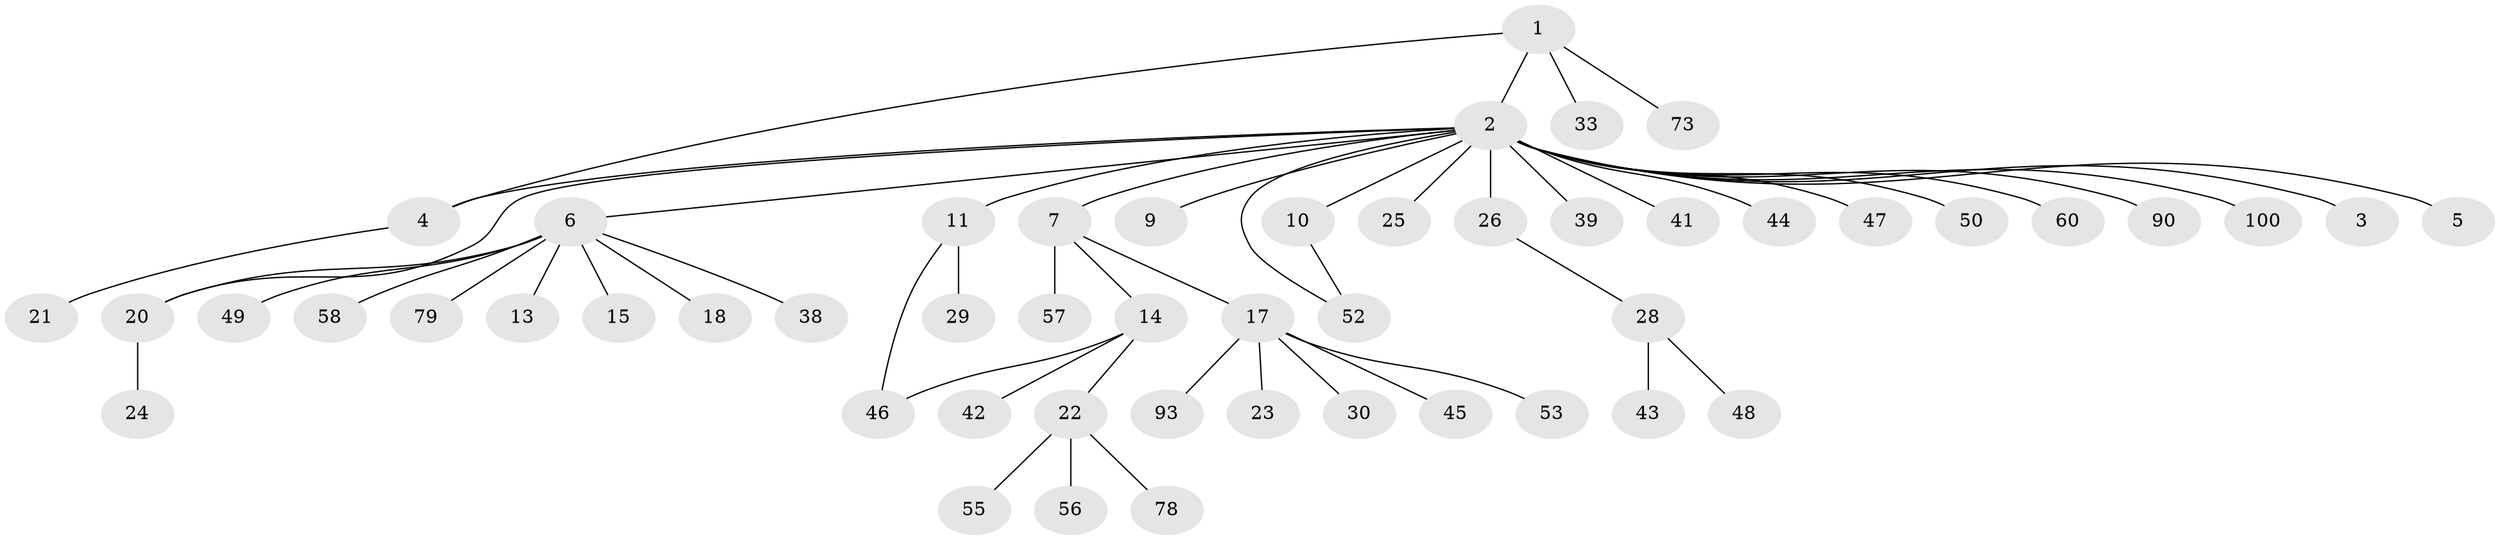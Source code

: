 // original degree distribution, {4: 0.07766990291262135, 21: 0.009708737864077669, 1: 0.6213592233009708, 3: 0.04854368932038835, 8: 0.009708737864077669, 12: 0.009708737864077669, 2: 0.18446601941747573, 5: 0.019417475728155338, 6: 0.019417475728155338}
// Generated by graph-tools (version 1.1) at 2025/14/03/09/25 04:14:27]
// undirected, 51 vertices, 54 edges
graph export_dot {
graph [start="1"]
  node [color=gray90,style=filled];
  1;
  2 [super="+16+40"];
  3;
  4;
  5;
  6 [super="+8+19"];
  7 [super="+92+98+83+81+34+31+27+37+12"];
  9;
  10 [super="+62"];
  11 [super="+54"];
  13 [super="+51+32"];
  14 [super="+102"];
  15;
  17;
  18;
  20;
  21;
  22;
  23 [super="+35+72+68+59"];
  24;
  25;
  26 [super="+61+36"];
  28 [super="+74"];
  29 [super="+76"];
  30;
  33;
  38;
  39;
  41;
  42 [super="+87"];
  43 [super="+71+97+77"];
  44;
  45;
  46;
  47;
  48;
  49;
  50;
  52 [super="+65"];
  53;
  55;
  56 [super="+96"];
  57;
  58;
  60 [super="+67"];
  73;
  78;
  79;
  90;
  93;
  100;
  1 -- 2;
  1 -- 4;
  1 -- 33;
  1 -- 73;
  2 -- 3;
  2 -- 4;
  2 -- 5;
  2 -- 6;
  2 -- 7;
  2 -- 9;
  2 -- 10;
  2 -- 11;
  2 -- 25;
  2 -- 26;
  2 -- 39;
  2 -- 41;
  2 -- 44;
  2 -- 47;
  2 -- 52;
  2 -- 60;
  2 -- 90;
  2 -- 100;
  2 -- 20;
  2 -- 50;
  4 -- 21;
  6 -- 13;
  6 -- 18;
  6 -- 38;
  6 -- 49;
  6 -- 79;
  6 -- 58;
  6 -- 20;
  6 -- 15;
  7 -- 14;
  7 -- 17;
  7 -- 57;
  10 -- 52;
  11 -- 29;
  11 -- 46;
  14 -- 22;
  14 -- 42;
  14 -- 46;
  17 -- 23;
  17 -- 30;
  17 -- 45;
  17 -- 53;
  17 -- 93;
  20 -- 24;
  22 -- 55;
  22 -- 56;
  22 -- 78;
  26 -- 28;
  28 -- 43;
  28 -- 48;
}

